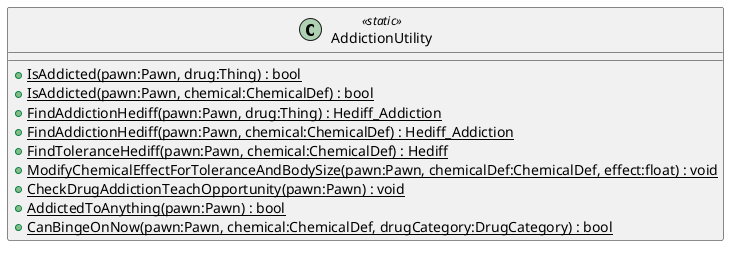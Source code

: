@startuml
class AddictionUtility <<static>> {
    + {static} IsAddicted(pawn:Pawn, drug:Thing) : bool
    + {static} IsAddicted(pawn:Pawn, chemical:ChemicalDef) : bool
    + {static} FindAddictionHediff(pawn:Pawn, drug:Thing) : Hediff_Addiction
    + {static} FindAddictionHediff(pawn:Pawn, chemical:ChemicalDef) : Hediff_Addiction
    + {static} FindToleranceHediff(pawn:Pawn, chemical:ChemicalDef) : Hediff
    + {static} ModifyChemicalEffectForToleranceAndBodySize(pawn:Pawn, chemicalDef:ChemicalDef, effect:float) : void
    + {static} CheckDrugAddictionTeachOpportunity(pawn:Pawn) : void
    + {static} AddictedToAnything(pawn:Pawn) : bool
    + {static} CanBingeOnNow(pawn:Pawn, chemical:ChemicalDef, drugCategory:DrugCategory) : bool
}
@enduml
